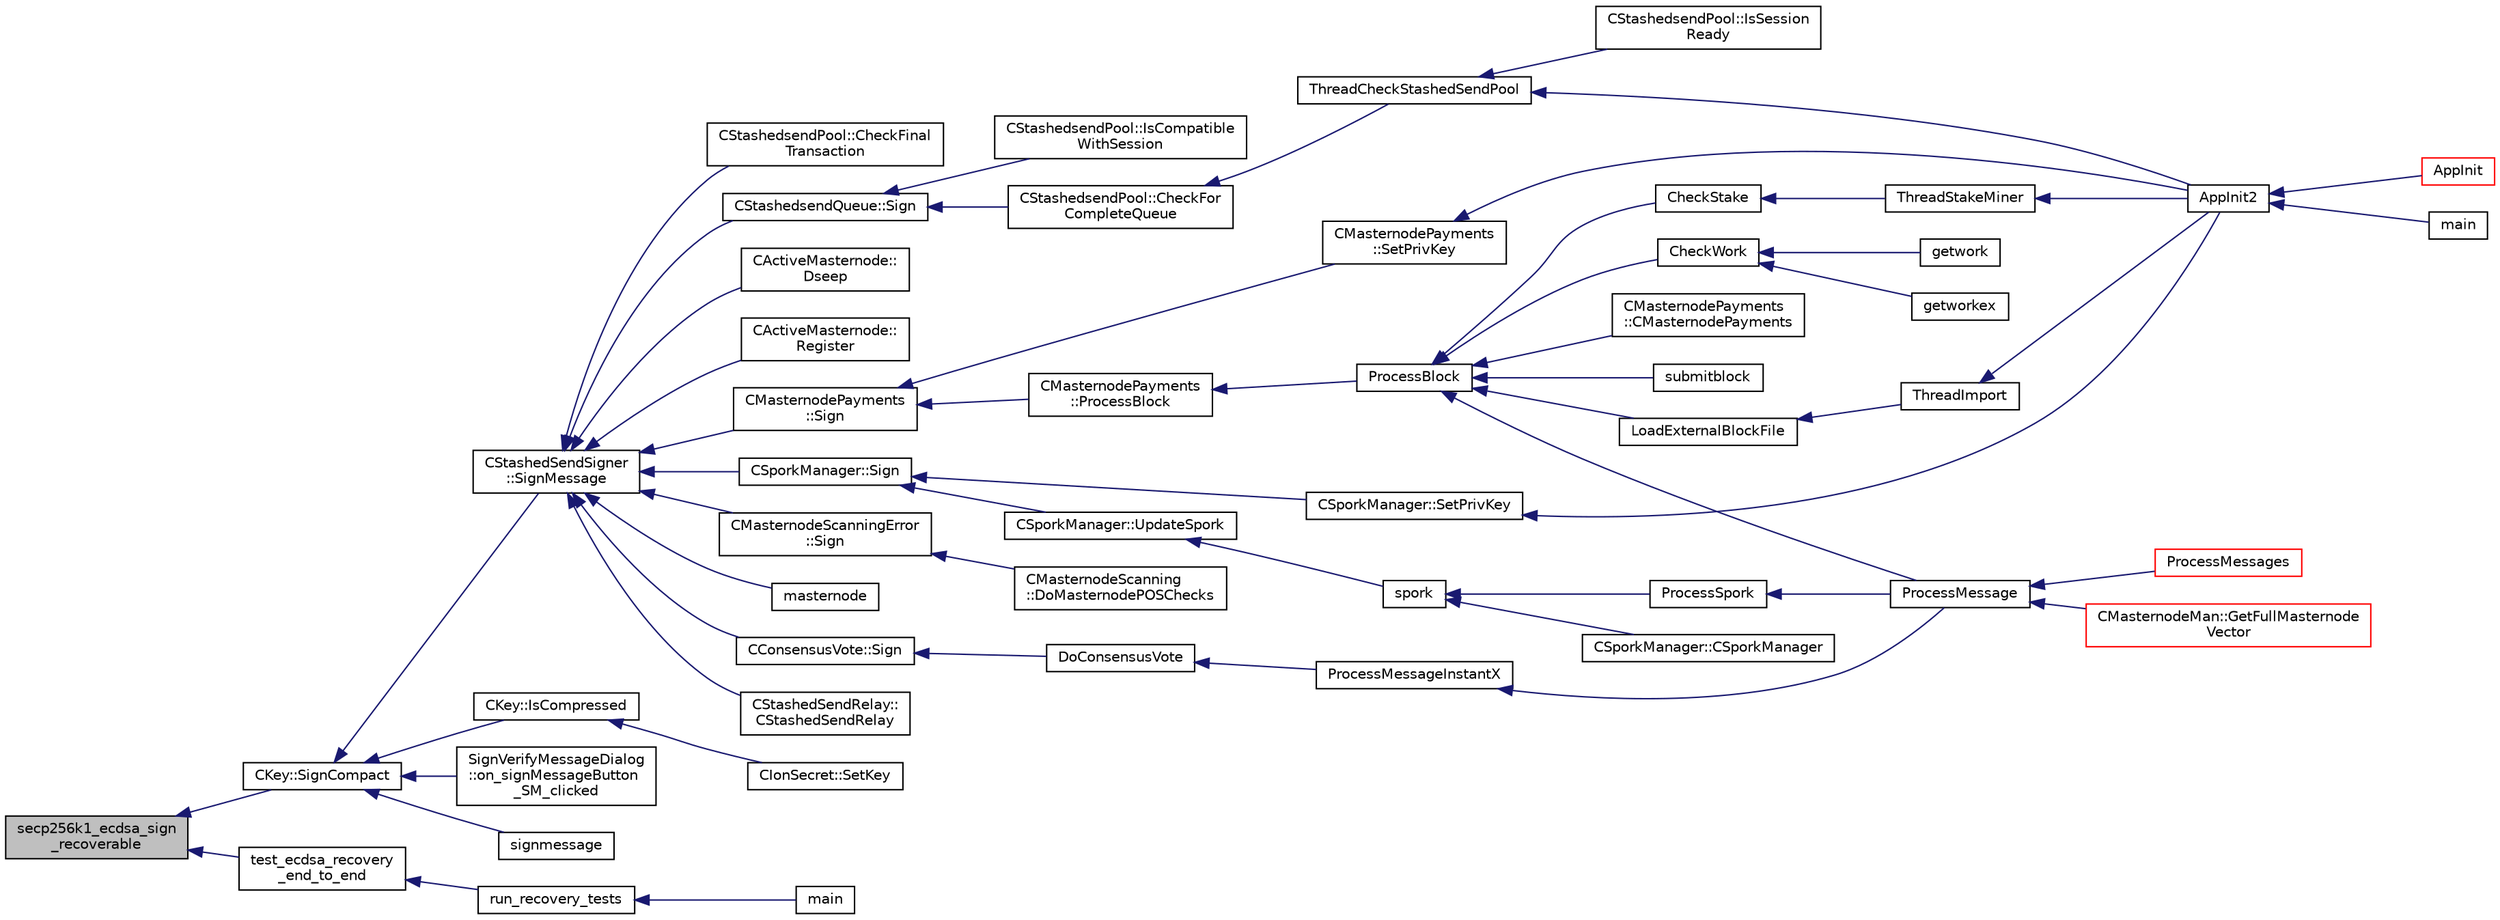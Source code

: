 digraph "secp256k1_ecdsa_sign_recoverable"
{
  edge [fontname="Helvetica",fontsize="10",labelfontname="Helvetica",labelfontsize="10"];
  node [fontname="Helvetica",fontsize="10",shape=record];
  rankdir="LR";
  Node263 [label="secp256k1_ecdsa_sign\l_recoverable",height=0.2,width=0.4,color="black", fillcolor="grey75", style="filled", fontcolor="black"];
  Node263 -> Node264 [dir="back",color="midnightblue",fontsize="10",style="solid",fontname="Helvetica"];
  Node264 [label="CKey::SignCompact",height=0.2,width=0.4,color="black", fillcolor="white", style="filled",URL="$d2/d63/class_c_key.html#afe77d80889aa68e92e6882e75424cfb8"];
  Node264 -> Node265 [dir="back",color="midnightblue",fontsize="10",style="solid",fontname="Helvetica"];
  Node265 [label="CKey::IsCompressed",height=0.2,width=0.4,color="black", fillcolor="white", style="filled",URL="$d2/d63/class_c_key.html#a96b017433a65335775cf3807d73f85ce"];
  Node265 -> Node266 [dir="back",color="midnightblue",fontsize="10",style="solid",fontname="Helvetica"];
  Node266 [label="CIonSecret::SetKey",height=0.2,width=0.4,color="black", fillcolor="white", style="filled",URL="$d3/d88/class_c_ion_secret.html#af28cc32f79cc793418e810e8ae12e25e"];
  Node264 -> Node267 [dir="back",color="midnightblue",fontsize="10",style="solid",fontname="Helvetica"];
  Node267 [label="SignVerifyMessageDialog\l::on_signMessageButton\l_SM_clicked",height=0.2,width=0.4,color="black", fillcolor="white", style="filled",URL="$d1/d26/class_sign_verify_message_dialog.html#a2ef91b4ace68d63ab1c1d3cc6c13b5f9"];
  Node264 -> Node268 [dir="back",color="midnightblue",fontsize="10",style="solid",fontname="Helvetica"];
  Node268 [label="signmessage",height=0.2,width=0.4,color="black", fillcolor="white", style="filled",URL="$df/d1d/rpcwallet_8cpp.html#a315b42a2c859c4b50a54c1b05984928c"];
  Node264 -> Node269 [dir="back",color="midnightblue",fontsize="10",style="solid",fontname="Helvetica"];
  Node269 [label="CStashedSendSigner\l::SignMessage",height=0.2,width=0.4,color="black", fillcolor="white", style="filled",URL="$da/d0a/class_c_stashed_send_signer.html#a3a9275044c94eabef7ed9c2fdf35d2f6",tooltip="Sign the message, returns true if successful. "];
  Node269 -> Node270 [dir="back",color="midnightblue",fontsize="10",style="solid",fontname="Helvetica"];
  Node270 [label="CActiveMasternode::\lDseep",height=0.2,width=0.4,color="black", fillcolor="white", style="filled",URL="$d9/d29/class_c_active_masternode.html#aa14a1a9611f6b73cc3e860cda75de88c"];
  Node269 -> Node271 [dir="back",color="midnightblue",fontsize="10",style="solid",fontname="Helvetica"];
  Node271 [label="CActiveMasternode::\lRegister",height=0.2,width=0.4,color="black", fillcolor="white", style="filled",URL="$d9/d29/class_c_active_masternode.html#a1fd28a721112cda22fe2f9e1045cf397",tooltip="Register any Masternode. "];
  Node269 -> Node272 [dir="back",color="midnightblue",fontsize="10",style="solid",fontname="Helvetica"];
  Node272 [label="CConsensusVote::Sign",height=0.2,width=0.4,color="black", fillcolor="white", style="filled",URL="$dc/da2/class_c_consensus_vote.html#a687495887aa75f5d5bb70f93ecb820d0"];
  Node272 -> Node273 [dir="back",color="midnightblue",fontsize="10",style="solid",fontname="Helvetica"];
  Node273 [label="DoConsensusVote",height=0.2,width=0.4,color="black", fillcolor="white", style="filled",URL="$d6/d5f/instantx_8h.html#a0753801d6e6eb2cb230a85a6ba6fd371"];
  Node273 -> Node274 [dir="back",color="midnightblue",fontsize="10",style="solid",fontname="Helvetica"];
  Node274 [label="ProcessMessageInstantX",height=0.2,width=0.4,color="black", fillcolor="white", style="filled",URL="$d6/d5f/instantx_8h.html#aa516cb499ead2691d8ab216a499db5d0"];
  Node274 -> Node275 [dir="back",color="midnightblue",fontsize="10",style="solid",fontname="Helvetica"];
  Node275 [label="ProcessMessage",height=0.2,width=0.4,color="black", fillcolor="white", style="filled",URL="$df/d0a/main_8cpp.html#a8ba92b1a4bce3c835e887a9073d17d8e"];
  Node275 -> Node276 [dir="back",color="midnightblue",fontsize="10",style="solid",fontname="Helvetica"];
  Node276 [label="ProcessMessages",height=0.2,width=0.4,color="red", fillcolor="white", style="filled",URL="$d4/dbf/main_8h.html#a196f9318f02448b85b28d612698934fd"];
  Node275 -> Node284 [dir="back",color="midnightblue",fontsize="10",style="solid",fontname="Helvetica"];
  Node284 [label="CMasternodeMan::GetFullMasternode\lVector",height=0.2,width=0.4,color="red", fillcolor="white", style="filled",URL="$dc/d6b/class_c_masternode_man.html#ab39e213a7601e1bef2eba1d5d63206f5"];
  Node269 -> Node290 [dir="back",color="midnightblue",fontsize="10",style="solid",fontname="Helvetica"];
  Node290 [label="CMasternodePayments\l::Sign",height=0.2,width=0.4,color="black", fillcolor="white", style="filled",URL="$dc/d9a/class_c_masternode_payments.html#a7d04afdf936b8de605ab6f478c7fad51"];
  Node290 -> Node291 [dir="back",color="midnightblue",fontsize="10",style="solid",fontname="Helvetica"];
  Node291 [label="CMasternodePayments\l::ProcessBlock",height=0.2,width=0.4,color="black", fillcolor="white", style="filled",URL="$dc/d9a/class_c_masternode_payments.html#aa23dfbc148f10f601e9771bfcffea441"];
  Node291 -> Node292 [dir="back",color="midnightblue",fontsize="10",style="solid",fontname="Helvetica"];
  Node292 [label="ProcessBlock",height=0.2,width=0.4,color="black", fillcolor="white", style="filled",URL="$d4/dbf/main_8h.html#a7c8a7be3439bb5e1e40548a332a3cf29"];
  Node292 -> Node293 [dir="back",color="midnightblue",fontsize="10",style="solid",fontname="Helvetica"];
  Node293 [label="LoadExternalBlockFile",height=0.2,width=0.4,color="black", fillcolor="white", style="filled",URL="$df/d0a/main_8cpp.html#afbdbbb5a1b376748e5460cbcf644a9af"];
  Node293 -> Node294 [dir="back",color="midnightblue",fontsize="10",style="solid",fontname="Helvetica"];
  Node294 [label="ThreadImport",height=0.2,width=0.4,color="black", fillcolor="white", style="filled",URL="$d4/dbf/main_8h.html#a0189c34248cd89bbbe20d4d6045bd7c9"];
  Node294 -> Node278 [dir="back",color="midnightblue",fontsize="10",style="solid",fontname="Helvetica"];
  Node278 [label="AppInit2",height=0.2,width=0.4,color="black", fillcolor="white", style="filled",URL="$d8/dc0/init_8h.html#a1a4c1bfbf6ba1db77e988b89b9cadfd3",tooltip="Initialize ion. "];
  Node278 -> Node279 [dir="back",color="midnightblue",fontsize="10",style="solid",fontname="Helvetica"];
  Node279 [label="AppInit",height=0.2,width=0.4,color="red", fillcolor="white", style="filled",URL="$d4/d35/iond_8cpp.html#ac59316b767e6984e1285f0531275286b"];
  Node278 -> Node281 [dir="back",color="midnightblue",fontsize="10",style="solid",fontname="Helvetica"];
  Node281 [label="main",height=0.2,width=0.4,color="black", fillcolor="white", style="filled",URL="$d5/d2d/ion_8cpp.html#a0ddf1224851353fc92bfbff6f499fa97"];
  Node292 -> Node275 [dir="back",color="midnightblue",fontsize="10",style="solid",fontname="Helvetica"];
  Node292 -> Node295 [dir="back",color="midnightblue",fontsize="10",style="solid",fontname="Helvetica"];
  Node295 [label="CMasternodePayments\l::CMasternodePayments",height=0.2,width=0.4,color="black", fillcolor="white", style="filled",URL="$dc/d9a/class_c_masternode_payments.html#a4b9454f265a927528c881716e7649973"];
  Node292 -> Node296 [dir="back",color="midnightblue",fontsize="10",style="solid",fontname="Helvetica"];
  Node296 [label="CheckWork",height=0.2,width=0.4,color="black", fillcolor="white", style="filled",URL="$de/d13/miner_8h.html#aadd8a05aa6d8fae1c0f4daa5e971a12a",tooltip="Check mined proof-of-work block. "];
  Node296 -> Node297 [dir="back",color="midnightblue",fontsize="10",style="solid",fontname="Helvetica"];
  Node297 [label="getworkex",height=0.2,width=0.4,color="black", fillcolor="white", style="filled",URL="$d4/ddd/rpcmining_8cpp.html#aa40f86dc468a3f2ef4a3bba99e20a069"];
  Node296 -> Node298 [dir="back",color="midnightblue",fontsize="10",style="solid",fontname="Helvetica"];
  Node298 [label="getwork",height=0.2,width=0.4,color="black", fillcolor="white", style="filled",URL="$d4/ddd/rpcmining_8cpp.html#a356be62c93d38267a7da9e1cb644d547"];
  Node292 -> Node299 [dir="back",color="midnightblue",fontsize="10",style="solid",fontname="Helvetica"];
  Node299 [label="CheckStake",height=0.2,width=0.4,color="black", fillcolor="white", style="filled",URL="$de/d13/miner_8h.html#a68be4bcfa03b86095641eac5ca996fed",tooltip="Check mined proof-of-stake block. "];
  Node299 -> Node300 [dir="back",color="midnightblue",fontsize="10",style="solid",fontname="Helvetica"];
  Node300 [label="ThreadStakeMiner",height=0.2,width=0.4,color="black", fillcolor="white", style="filled",URL="$d6/de3/miner_8cpp.html#a31faece5ef0e403969b3d3debd79b352"];
  Node300 -> Node278 [dir="back",color="midnightblue",fontsize="10",style="solid",fontname="Helvetica"];
  Node292 -> Node301 [dir="back",color="midnightblue",fontsize="10",style="solid",fontname="Helvetica"];
  Node301 [label="submitblock",height=0.2,width=0.4,color="black", fillcolor="white", style="filled",URL="$d4/ddd/rpcmining_8cpp.html#a6fc1aa077add8cb1c74207056616134d"];
  Node290 -> Node302 [dir="back",color="midnightblue",fontsize="10",style="solid",fontname="Helvetica"];
  Node302 [label="CMasternodePayments\l::SetPrivKey",height=0.2,width=0.4,color="black", fillcolor="white", style="filled",URL="$dc/d9a/class_c_masternode_payments.html#a525bcafd8d00b58a3e05a848ef493603"];
  Node302 -> Node278 [dir="back",color="midnightblue",fontsize="10",style="solid",fontname="Helvetica"];
  Node269 -> Node303 [dir="back",color="midnightblue",fontsize="10",style="solid",fontname="Helvetica"];
  Node303 [label="CMasternodeScanningError\l::Sign",height=0.2,width=0.4,color="black", fillcolor="white", style="filled",URL="$d0/de7/class_c_masternode_scanning_error.html#afdc8ec9b08767cdf3c6a6cc819af7d09"];
  Node303 -> Node304 [dir="back",color="midnightblue",fontsize="10",style="solid",fontname="Helvetica"];
  Node304 [label="CMasternodeScanning\l::DoMasternodePOSChecks",height=0.2,width=0.4,color="black", fillcolor="white", style="filled",URL="$d5/d9f/class_c_masternode_scanning.html#a6bc18fb7508f702e2a2d1c3731342f8f"];
  Node269 -> Node289 [dir="back",color="midnightblue",fontsize="10",style="solid",fontname="Helvetica"];
  Node289 [label="masternode",height=0.2,width=0.4,color="black", fillcolor="white", style="filled",URL="$d5/d6b/rpcstashedsend_8cpp.html#a30609e443aeb47c29ed0878d16b1b5e1"];
  Node269 -> Node305 [dir="back",color="midnightblue",fontsize="10",style="solid",fontname="Helvetica"];
  Node305 [label="CSporkManager::Sign",height=0.2,width=0.4,color="black", fillcolor="white", style="filled",URL="$d2/d5e/class_c_spork_manager.html#adf1b5d40f378c4bd3a5ea31905b11f30"];
  Node305 -> Node306 [dir="back",color="midnightblue",fontsize="10",style="solid",fontname="Helvetica"];
  Node306 [label="CSporkManager::UpdateSpork",height=0.2,width=0.4,color="black", fillcolor="white", style="filled",URL="$d2/d5e/class_c_spork_manager.html#a51293c5c9db22f4435f044b4ccb65028"];
  Node306 -> Node307 [dir="back",color="midnightblue",fontsize="10",style="solid",fontname="Helvetica"];
  Node307 [label="spork",height=0.2,width=0.4,color="black", fillcolor="white", style="filled",URL="$db/d48/rpcmisc_8cpp.html#a8dcc7f3e5749bbd1dad163b85d0abdcb"];
  Node307 -> Node308 [dir="back",color="midnightblue",fontsize="10",style="solid",fontname="Helvetica"];
  Node308 [label="ProcessSpork",height=0.2,width=0.4,color="black", fillcolor="white", style="filled",URL="$d0/d24/spork_8h.html#a3f9c24c1f4c012152fb4422ca981610a"];
  Node308 -> Node275 [dir="back",color="midnightblue",fontsize="10",style="solid",fontname="Helvetica"];
  Node307 -> Node309 [dir="back",color="midnightblue",fontsize="10",style="solid",fontname="Helvetica"];
  Node309 [label="CSporkManager::CSporkManager",height=0.2,width=0.4,color="black", fillcolor="white", style="filled",URL="$d2/d5e/class_c_spork_manager.html#af25ba284196ede7288bc9855e7f8a8a5"];
  Node305 -> Node310 [dir="back",color="midnightblue",fontsize="10",style="solid",fontname="Helvetica"];
  Node310 [label="CSporkManager::SetPrivKey",height=0.2,width=0.4,color="black", fillcolor="white", style="filled",URL="$d2/d5e/class_c_spork_manager.html#a599d088218de9d242e4dc5cb17dd310b"];
  Node310 -> Node278 [dir="back",color="midnightblue",fontsize="10",style="solid",fontname="Helvetica"];
  Node269 -> Node311 [dir="back",color="midnightblue",fontsize="10",style="solid",fontname="Helvetica"];
  Node311 [label="CStashedSendRelay::\lCStashedSendRelay",height=0.2,width=0.4,color="black", fillcolor="white", style="filled",URL="$d2/d25/class_c_stashed_send_relay.html#ac4f08ff3af1c8730a259abe6dc0972f5"];
  Node269 -> Node312 [dir="back",color="midnightblue",fontsize="10",style="solid",fontname="Helvetica"];
  Node312 [label="CStashedsendPool::CheckFinal\lTransaction",height=0.2,width=0.4,color="black", fillcolor="white", style="filled",URL="$dd/d8a/class_c_stashedsend_pool.html#aba122588a53a90150595bc4279beb67c"];
  Node269 -> Node313 [dir="back",color="midnightblue",fontsize="10",style="solid",fontname="Helvetica"];
  Node313 [label="CStashedsendQueue::Sign",height=0.2,width=0.4,color="black", fillcolor="white", style="filled",URL="$dd/d34/class_c_stashedsend_queue.html#a781354a3071b29fbf76df2353919933c",tooltip="Sign this Stashedsend transaction. "];
  Node313 -> Node314 [dir="back",color="midnightblue",fontsize="10",style="solid",fontname="Helvetica"];
  Node314 [label="CStashedsendPool::CheckFor\lCompleteQueue",height=0.2,width=0.4,color="black", fillcolor="white", style="filled",URL="$dd/d8a/class_c_stashedsend_pool.html#a46fd3f0fc3671683518cd090b25c97d7"];
  Node314 -> Node315 [dir="back",color="midnightblue",fontsize="10",style="solid",fontname="Helvetica"];
  Node315 [label="ThreadCheckStashedSendPool",height=0.2,width=0.4,color="black", fillcolor="white", style="filled",URL="$d9/dbc/stashedsend_8h.html#ab583ddc86effded8432ea5387f77d883"];
  Node315 -> Node278 [dir="back",color="midnightblue",fontsize="10",style="solid",fontname="Helvetica"];
  Node315 -> Node316 [dir="back",color="midnightblue",fontsize="10",style="solid",fontname="Helvetica"];
  Node316 [label="CStashedsendPool::IsSession\lReady",height=0.2,width=0.4,color="black", fillcolor="white", style="filled",URL="$dd/d8a/class_c_stashedsend_pool.html#acb903e97bacd0ecf2f1c3c0d82e6641c",tooltip="Do we have enough users to take entries? "];
  Node313 -> Node317 [dir="back",color="midnightblue",fontsize="10",style="solid",fontname="Helvetica"];
  Node317 [label="CStashedsendPool::IsCompatible\lWithSession",height=0.2,width=0.4,color="black", fillcolor="white", style="filled",URL="$dd/d8a/class_c_stashedsend_pool.html#a098ecab3e21cf5a67128c0079a44d039",tooltip="Is this amount compatible with other client in the pool? "];
  Node263 -> Node318 [dir="back",color="midnightblue",fontsize="10",style="solid",fontname="Helvetica"];
  Node318 [label="test_ecdsa_recovery\l_end_to_end",height=0.2,width=0.4,color="black", fillcolor="white", style="filled",URL="$d3/d71/recovery_2tests__impl_8h.html#a70649882936497184992dfaa06b1106f"];
  Node318 -> Node319 [dir="back",color="midnightblue",fontsize="10",style="solid",fontname="Helvetica"];
  Node319 [label="run_recovery_tests",height=0.2,width=0.4,color="black", fillcolor="white", style="filled",URL="$d3/d71/recovery_2tests__impl_8h.html#a3a06f71955483e9502f3c408857407f2"];
  Node319 -> Node320 [dir="back",color="midnightblue",fontsize="10",style="solid",fontname="Helvetica"];
  Node320 [label="main",height=0.2,width=0.4,color="black", fillcolor="white", style="filled",URL="$d5/d7f/tests_8c.html#a3c04138a5bfe5d72780bb7e82a18e627"];
}
